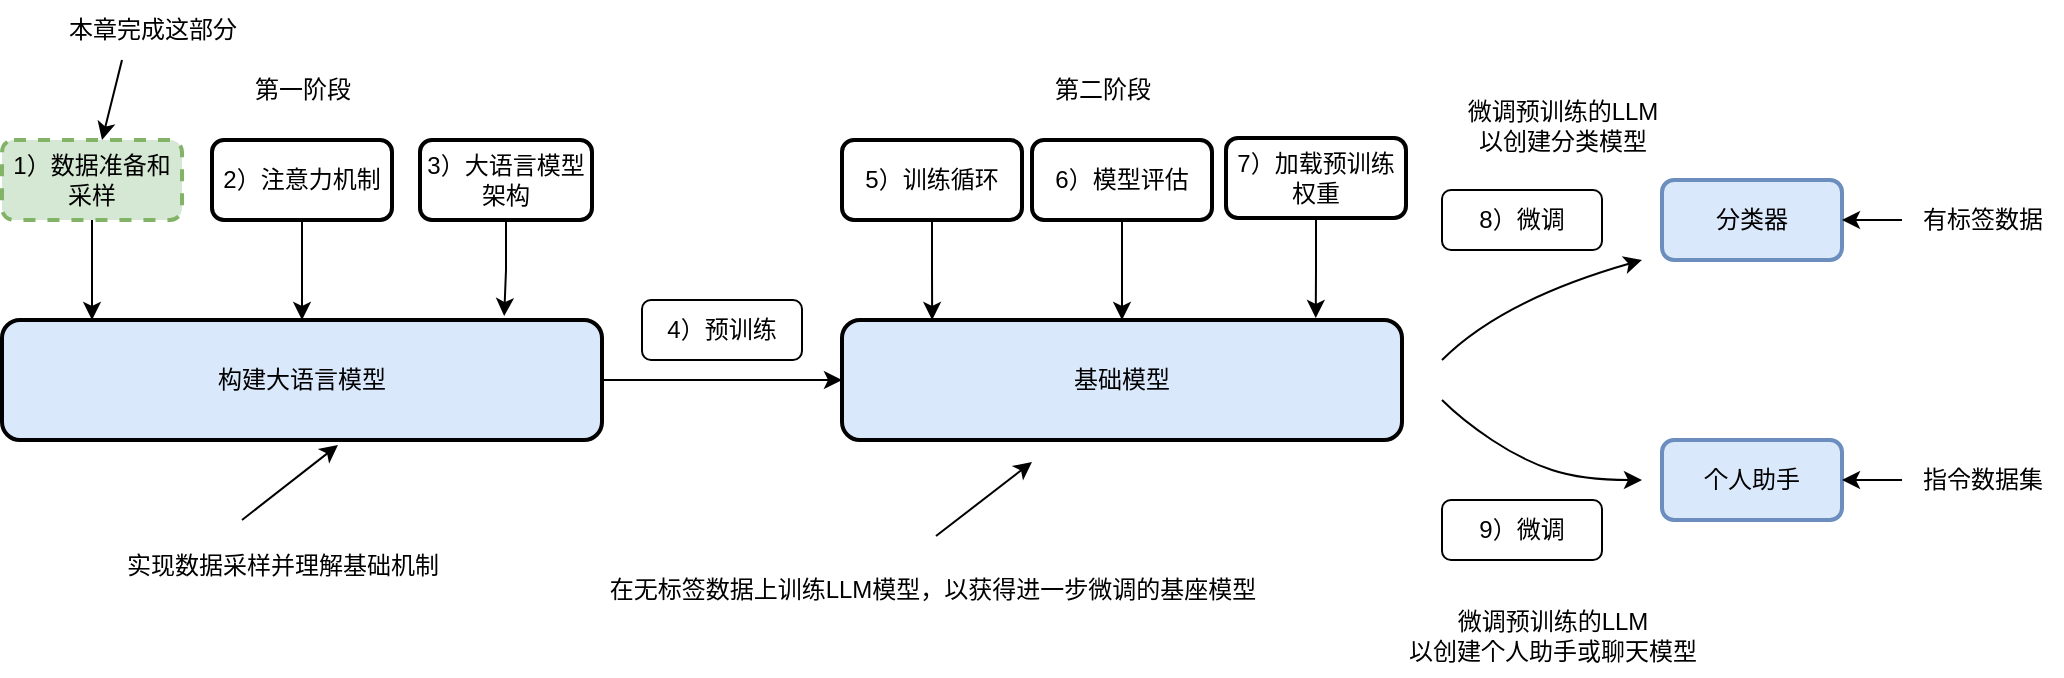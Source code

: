<mxfile version="26.2.14">
  <diagram name="第 1 页" id="eZcRn0g7Xcktpc9WebgF">
    <mxGraphModel dx="1099" dy="693" grid="1" gridSize="10" guides="1" tooltips="1" connect="1" arrows="1" fold="1" page="1" pageScale="1" pageWidth="827" pageHeight="1169" math="0" shadow="0">
      <root>
        <mxCell id="0" />
        <mxCell id="1" parent="0" />
        <mxCell id="0Gi76oBY4igGx0z1u4LX-15" style="edgeStyle=orthogonalEdgeStyle;rounded=0;orthogonalLoop=1;jettySize=auto;html=1;" edge="1" parent="1" source="0Gi76oBY4igGx0z1u4LX-2">
          <mxGeometry relative="1" as="geometry">
            <mxPoint x="590" y="580" as="targetPoint" />
          </mxGeometry>
        </mxCell>
        <mxCell id="0Gi76oBY4igGx0z1u4LX-2" value="构建大语言模型" style="rounded=1;whiteSpace=wrap;html=1;fillColor=#dae8fc;strokeColor=#000000;strokeWidth=2;" vertex="1" parent="1">
          <mxGeometry x="170" y="550" width="300" height="60" as="geometry" />
        </mxCell>
        <mxCell id="0Gi76oBY4igGx0z1u4LX-5" style="edgeStyle=orthogonalEdgeStyle;rounded=0;orthogonalLoop=1;jettySize=auto;html=1;" edge="1" parent="1" source="0Gi76oBY4igGx0z1u4LX-4">
          <mxGeometry relative="1" as="geometry">
            <mxPoint x="215" y="550" as="targetPoint" />
          </mxGeometry>
        </mxCell>
        <mxCell id="0Gi76oBY4igGx0z1u4LX-4" value="1）数据准备和采样" style="rounded=1;whiteSpace=wrap;html=1;dashed=1;strokeWidth=2;fillColor=#d5e8d4;strokeColor=#82b366;" vertex="1" parent="1">
          <mxGeometry x="170" y="460" width="90" height="40" as="geometry" />
        </mxCell>
        <mxCell id="0Gi76oBY4igGx0z1u4LX-10" style="edgeStyle=orthogonalEdgeStyle;rounded=0;orthogonalLoop=1;jettySize=auto;html=1;entryX=0.5;entryY=0;entryDx=0;entryDy=0;" edge="1" parent="1" source="0Gi76oBY4igGx0z1u4LX-6" target="0Gi76oBY4igGx0z1u4LX-2">
          <mxGeometry relative="1" as="geometry" />
        </mxCell>
        <mxCell id="0Gi76oBY4igGx0z1u4LX-6" value="2）注意力机制" style="rounded=1;whiteSpace=wrap;html=1;strokeWidth=2;" vertex="1" parent="1">
          <mxGeometry x="275" y="460" width="90" height="40" as="geometry" />
        </mxCell>
        <mxCell id="0Gi76oBY4igGx0z1u4LX-7" value="3）大语言模型架构" style="rounded=1;whiteSpace=wrap;html=1;strokeWidth=2;" vertex="1" parent="1">
          <mxGeometry x="379" y="460" width="86" height="40" as="geometry" />
        </mxCell>
        <mxCell id="0Gi76oBY4igGx0z1u4LX-8" style="edgeStyle=orthogonalEdgeStyle;rounded=0;orthogonalLoop=1;jettySize=auto;html=1;entryX=0.837;entryY=-0.033;entryDx=0;entryDy=0;entryPerimeter=0;" edge="1" parent="1" source="0Gi76oBY4igGx0z1u4LX-7" target="0Gi76oBY4igGx0z1u4LX-2">
          <mxGeometry relative="1" as="geometry">
            <mxPoint x="424" y="540" as="targetPoint" />
          </mxGeometry>
        </mxCell>
        <mxCell id="0Gi76oBY4igGx0z1u4LX-11" value="本章完成这部分" style="text;html=1;align=center;verticalAlign=middle;resizable=0;points=[];autosize=1;strokeColor=none;fillColor=none;" vertex="1" parent="1">
          <mxGeometry x="190" y="390" width="110" height="30" as="geometry" />
        </mxCell>
        <mxCell id="0Gi76oBY4igGx0z1u4LX-12" value="" style="endArrow=classic;html=1;rounded=0;" edge="1" parent="1">
          <mxGeometry width="50" height="50" relative="1" as="geometry">
            <mxPoint x="230" y="420" as="sourcePoint" />
            <mxPoint x="220" y="460" as="targetPoint" />
          </mxGeometry>
        </mxCell>
        <mxCell id="0Gi76oBY4igGx0z1u4LX-13" value="第一阶段" style="text;html=1;align=center;verticalAlign=middle;resizable=0;points=[];autosize=1;strokeColor=none;fillColor=none;" vertex="1" parent="1">
          <mxGeometry x="285" y="420" width="70" height="30" as="geometry" />
        </mxCell>
        <mxCell id="0Gi76oBY4igGx0z1u4LX-14" value="基础模型" style="rounded=1;whiteSpace=wrap;html=1;fillColor=#dae8fc;strokeColor=#000000;strokeWidth=2;" vertex="1" parent="1">
          <mxGeometry x="590" y="550" width="280" height="60" as="geometry" />
        </mxCell>
        <mxCell id="0Gi76oBY4igGx0z1u4LX-16" value="4）预训练" style="rounded=1;whiteSpace=wrap;html=1;" vertex="1" parent="1">
          <mxGeometry x="490" y="540" width="80" height="30" as="geometry" />
        </mxCell>
        <mxCell id="0Gi76oBY4igGx0z1u4LX-20" value="第二阶段" style="text;html=1;align=center;verticalAlign=middle;resizable=0;points=[];autosize=1;strokeColor=none;fillColor=none;" vertex="1" parent="1">
          <mxGeometry x="685" y="420" width="70" height="30" as="geometry" />
        </mxCell>
        <mxCell id="0Gi76oBY4igGx0z1u4LX-22" value="5）训练循环" style="rounded=1;whiteSpace=wrap;html=1;strokeWidth=2;" vertex="1" parent="1">
          <mxGeometry x="590" y="460" width="90" height="40" as="geometry" />
        </mxCell>
        <mxCell id="0Gi76oBY4igGx0z1u4LX-28" style="edgeStyle=orthogonalEdgeStyle;rounded=0;orthogonalLoop=1;jettySize=auto;html=1;entryX=0.5;entryY=0;entryDx=0;entryDy=0;" edge="1" parent="1" source="0Gi76oBY4igGx0z1u4LX-23" target="0Gi76oBY4igGx0z1u4LX-14">
          <mxGeometry relative="1" as="geometry" />
        </mxCell>
        <mxCell id="0Gi76oBY4igGx0z1u4LX-23" value="6）模型评估" style="rounded=1;whiteSpace=wrap;html=1;strokeWidth=2;" vertex="1" parent="1">
          <mxGeometry x="685" y="460" width="90" height="40" as="geometry" />
        </mxCell>
        <mxCell id="0Gi76oBY4igGx0z1u4LX-24" value="7）加载预训练权重" style="rounded=1;whiteSpace=wrap;html=1;strokeWidth=2;" vertex="1" parent="1">
          <mxGeometry x="782" y="459" width="90" height="40" as="geometry" />
        </mxCell>
        <mxCell id="0Gi76oBY4igGx0z1u4LX-27" style="edgeStyle=orthogonalEdgeStyle;rounded=0;orthogonalLoop=1;jettySize=auto;html=1;entryX=0.161;entryY=0;entryDx=0;entryDy=0;entryPerimeter=0;" edge="1" parent="1" source="0Gi76oBY4igGx0z1u4LX-22" target="0Gi76oBY4igGx0z1u4LX-14">
          <mxGeometry relative="1" as="geometry" />
        </mxCell>
        <mxCell id="0Gi76oBY4igGx0z1u4LX-29" style="edgeStyle=orthogonalEdgeStyle;rounded=0;orthogonalLoop=1;jettySize=auto;html=1;entryX=0.846;entryY=-0.017;entryDx=0;entryDy=0;entryPerimeter=0;" edge="1" parent="1" source="0Gi76oBY4igGx0z1u4LX-24" target="0Gi76oBY4igGx0z1u4LX-14">
          <mxGeometry relative="1" as="geometry" />
        </mxCell>
        <mxCell id="0Gi76oBY4igGx0z1u4LX-30" value="实现数据采样并理解基础机制" style="text;html=1;align=center;verticalAlign=middle;resizable=0;points=[];autosize=1;strokeColor=none;fillColor=none;" vertex="1" parent="1">
          <mxGeometry x="220" y="658" width="180" height="30" as="geometry" />
        </mxCell>
        <mxCell id="0Gi76oBY4igGx0z1u4LX-31" value="在无标签数据上训练LLM模型，以获得进一步微调的基座模型" style="text;html=1;align=center;verticalAlign=middle;resizable=0;points=[];autosize=1;strokeColor=none;fillColor=none;" vertex="1" parent="1">
          <mxGeometry x="460" y="670" width="350" height="30" as="geometry" />
        </mxCell>
        <mxCell id="0Gi76oBY4igGx0z1u4LX-32" value="" style="endArrow=classic;html=1;rounded=0;entryX=0.56;entryY=1.042;entryDx=0;entryDy=0;entryPerimeter=0;" edge="1" parent="1" target="0Gi76oBY4igGx0z1u4LX-2">
          <mxGeometry width="50" height="50" relative="1" as="geometry">
            <mxPoint x="290" y="650" as="sourcePoint" />
            <mxPoint x="230" y="470" as="targetPoint" />
          </mxGeometry>
        </mxCell>
        <mxCell id="0Gi76oBY4igGx0z1u4LX-33" value="" style="endArrow=classic;html=1;rounded=0;entryX=0.56;entryY=1.042;entryDx=0;entryDy=0;entryPerimeter=0;" edge="1" parent="1">
          <mxGeometry width="50" height="50" relative="1" as="geometry">
            <mxPoint x="637" y="658" as="sourcePoint" />
            <mxPoint x="685" y="621" as="targetPoint" />
          </mxGeometry>
        </mxCell>
        <mxCell id="0Gi76oBY4igGx0z1u4LX-35" value="分类器" style="rounded=1;whiteSpace=wrap;html=1;strokeWidth=2;fillColor=#dae8fc;strokeColor=#6c8ebf;" vertex="1" parent="1">
          <mxGeometry x="1000" y="480" width="90" height="40" as="geometry" />
        </mxCell>
        <mxCell id="0Gi76oBY4igGx0z1u4LX-36" value="个人助手" style="rounded=1;whiteSpace=wrap;html=1;strokeWidth=2;fillColor=#dae8fc;strokeColor=#6c8ebf;" vertex="1" parent="1">
          <mxGeometry x="1000" y="610" width="90" height="40" as="geometry" />
        </mxCell>
        <mxCell id="0Gi76oBY4igGx0z1u4LX-49" style="edgeStyle=orthogonalEdgeStyle;rounded=0;orthogonalLoop=1;jettySize=auto;html=1;entryX=1;entryY=0.5;entryDx=0;entryDy=0;" edge="1" parent="1" source="0Gi76oBY4igGx0z1u4LX-37" target="0Gi76oBY4igGx0z1u4LX-35">
          <mxGeometry relative="1" as="geometry" />
        </mxCell>
        <mxCell id="0Gi76oBY4igGx0z1u4LX-37" value="有标签数据" style="text;html=1;align=center;verticalAlign=middle;resizable=0;points=[];autosize=1;strokeColor=none;fillColor=none;" vertex="1" parent="1">
          <mxGeometry x="1120" y="485" width="80" height="30" as="geometry" />
        </mxCell>
        <mxCell id="0Gi76oBY4igGx0z1u4LX-48" style="edgeStyle=orthogonalEdgeStyle;rounded=0;orthogonalLoop=1;jettySize=auto;html=1;entryX=1;entryY=0.5;entryDx=0;entryDy=0;" edge="1" parent="1" source="0Gi76oBY4igGx0z1u4LX-38" target="0Gi76oBY4igGx0z1u4LX-36">
          <mxGeometry relative="1" as="geometry" />
        </mxCell>
        <mxCell id="0Gi76oBY4igGx0z1u4LX-38" value="指令数据集" style="text;html=1;align=center;verticalAlign=middle;resizable=0;points=[];autosize=1;strokeColor=none;fillColor=none;" vertex="1" parent="1">
          <mxGeometry x="1120" y="615" width="80" height="30" as="geometry" />
        </mxCell>
        <mxCell id="0Gi76oBY4igGx0z1u4LX-40" value="8）微调" style="rounded=1;whiteSpace=wrap;html=1;strokeWidth=1;" vertex="1" parent="1">
          <mxGeometry x="890" y="485" width="80" height="30" as="geometry" />
        </mxCell>
        <mxCell id="0Gi76oBY4igGx0z1u4LX-41" value="9）微调" style="rounded=1;whiteSpace=wrap;html=1;strokeWidth=1;" vertex="1" parent="1">
          <mxGeometry x="890" y="640" width="80" height="30" as="geometry" />
        </mxCell>
        <mxCell id="0Gi76oBY4igGx0z1u4LX-43" value="" style="curved=1;endArrow=classic;html=1;rounded=0;" edge="1" parent="1">
          <mxGeometry width="50" height="50" relative="1" as="geometry">
            <mxPoint x="890" y="570" as="sourcePoint" />
            <mxPoint x="990" y="520" as="targetPoint" />
            <Array as="points">
              <mxPoint x="920" y="540" />
            </Array>
          </mxGeometry>
        </mxCell>
        <mxCell id="0Gi76oBY4igGx0z1u4LX-44" value="" style="curved=1;endArrow=classic;html=1;rounded=0;" edge="1" parent="1">
          <mxGeometry width="50" height="50" relative="1" as="geometry">
            <mxPoint x="890" y="590" as="sourcePoint" />
            <mxPoint x="990" y="630" as="targetPoint" />
            <Array as="points">
              <mxPoint x="900" y="600" />
              <mxPoint x="930" y="620" />
              <mxPoint x="960" y="630" />
            </Array>
          </mxGeometry>
        </mxCell>
        <mxCell id="0Gi76oBY4igGx0z1u4LX-47" value="微调预训练的LLM&lt;div&gt;以创建个人助手或聊天模型&lt;/div&gt;" style="text;html=1;align=center;verticalAlign=middle;resizable=0;points=[];autosize=1;strokeColor=none;fillColor=none;" vertex="1" parent="1">
          <mxGeometry x="860" y="688" width="170" height="40" as="geometry" />
        </mxCell>
        <mxCell id="0Gi76oBY4igGx0z1u4LX-50" value="微调预训练的LLM&lt;div&gt;以创建分类模型&lt;/div&gt;" style="text;html=1;align=center;verticalAlign=middle;resizable=0;points=[];autosize=1;strokeColor=none;fillColor=none;" vertex="1" parent="1">
          <mxGeometry x="890" y="433" width="120" height="40" as="geometry" />
        </mxCell>
      </root>
    </mxGraphModel>
  </diagram>
</mxfile>
